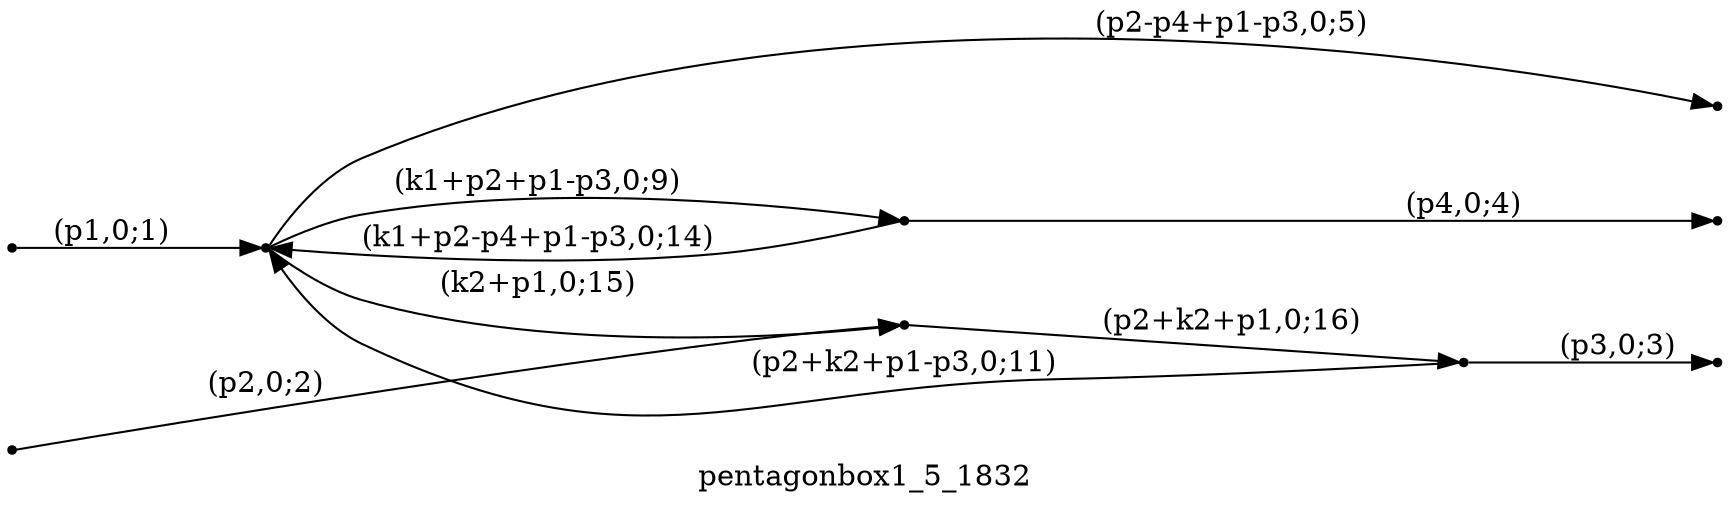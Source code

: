digraph pentagonbox1_5_1832 {
  label="pentagonbox1_5_1832";
  rankdir="LR";
  subgraph edges {
    -1 -> 3 [label="(p1,0;1)"];
    -2 -> 4 [label="(p2,0;2)"];
    2 -> -3 [label="(p3,0;3)"];
    1 -> -4 [label="(p4,0;4)"];
    3 -> -5 [label="(p2-p4+p1-p3,0;5)"];
    3 -> 1 [label="(k1+p2+p1-p3,0;9)"];
    2 -> 3 [label="(p2+k2+p1-p3,0;11)"];
    1 -> 3 [label="(k1+p2-p4+p1-p3,0;14)"];
    3 -> 4 [label="(k2+p1,0;15)"];
    4 -> 2 [label="(p2+k2+p1,0;16)"];
  }
  subgraph incoming { rank="source"; -1; -2; }
  subgraph outgoing { rank="sink"; -3; -4; -5; }
-5 [shape=point];
-4 [shape=point];
-3 [shape=point];
-2 [shape=point];
-1 [shape=point];
1 [shape=point];
2 [shape=point];
3 [shape=point];
4 [shape=point];
}


